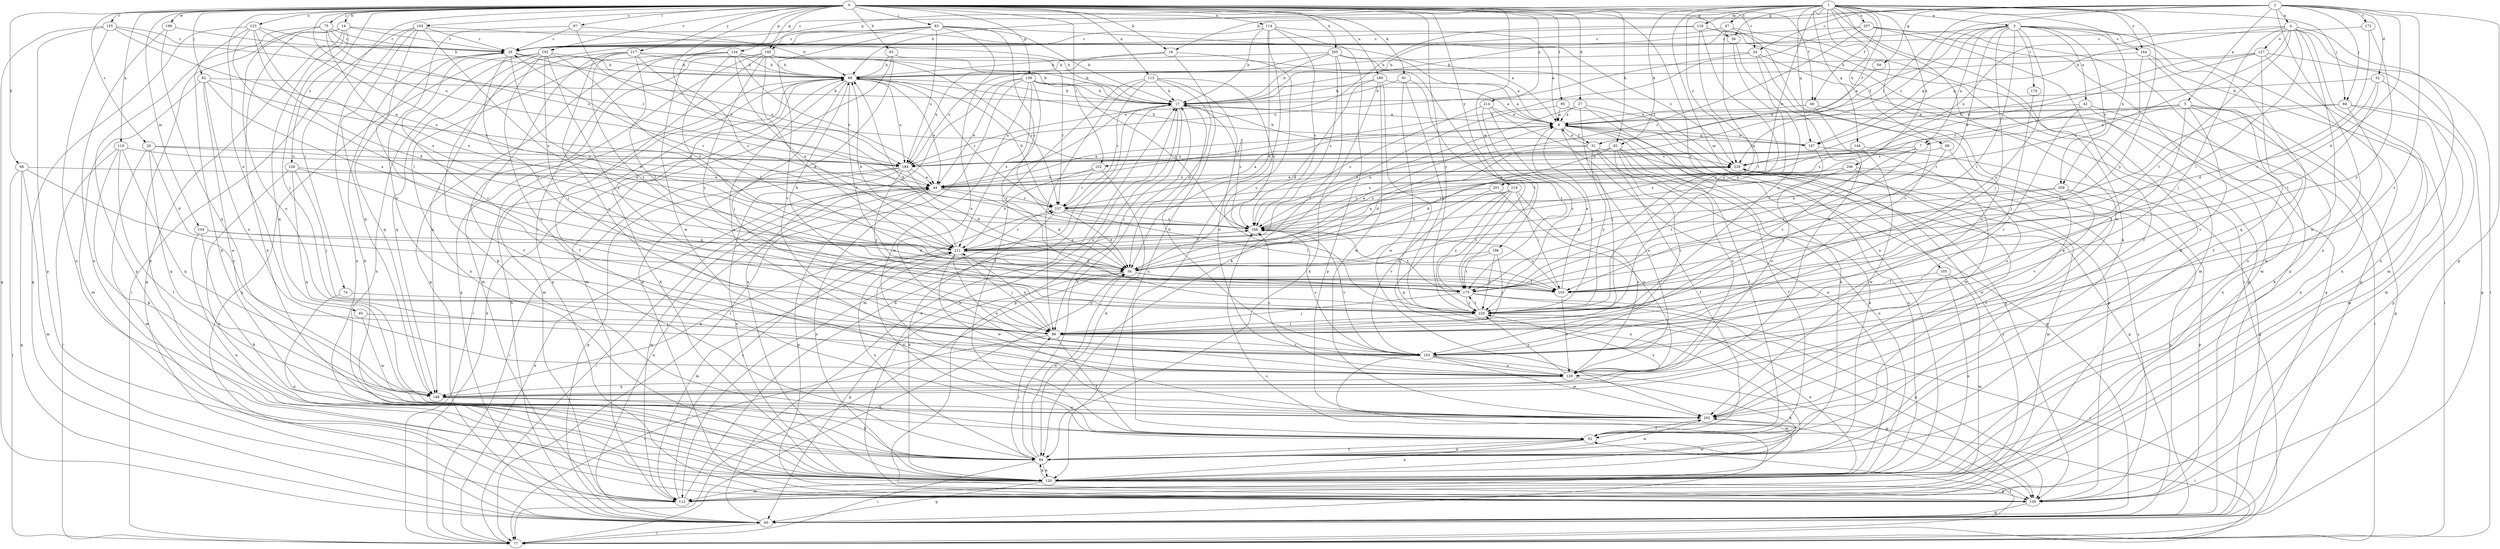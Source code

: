 strict digraph  {
0;
1;
2;
3;
4;
5;
7;
8;
14;
16;
17;
20;
24;
26;
27;
32;
34;
40;
42;
44;
46;
47;
51;
52;
56;
59;
60;
63;
66;
68;
69;
74;
75;
77;
82;
83;
84;
86;
91;
92;
94;
95;
97;
102;
103;
104;
105;
110;
112;
113;
114;
119;
120;
123;
127;
129;
134;
138;
139;
140;
144;
147;
148;
155;
157;
163;
164;
166;
172;
174;
175;
180;
184;
192;
193;
196;
199;
201;
202;
205;
206;
207;
209;
211;
214;
217;
218;
220;
228;
229;
0 -> 14  [label=b];
0 -> 16  [label=b];
0 -> 20  [label=c];
0 -> 24  [label=c];
0 -> 27  [label=d];
0 -> 40  [label=e];
0 -> 46  [label=f];
0 -> 56  [label=g];
0 -> 63  [label=h];
0 -> 66  [label=h];
0 -> 74  [label=i];
0 -> 75  [label=i];
0 -> 82  [label=j];
0 -> 83  [label=j];
0 -> 91  [label=k];
0 -> 92  [label=k];
0 -> 95  [label=l];
0 -> 97  [label=l];
0 -> 102  [label=l];
0 -> 104  [label=m];
0 -> 113  [label=n];
0 -> 114  [label=n];
0 -> 119  [label=n];
0 -> 120  [label=n];
0 -> 123  [label=o];
0 -> 134  [label=p];
0 -> 138  [label=p];
0 -> 140  [label=q];
0 -> 155  [label=r];
0 -> 157  [label=r];
0 -> 163  [label=s];
0 -> 180  [label=u];
0 -> 184  [label=u];
0 -> 192  [label=v];
0 -> 196  [label=w];
0 -> 199  [label=w];
0 -> 205  [label=x];
0 -> 214  [label=y];
0 -> 217  [label=y];
0 -> 218  [label=y];
0 -> 220  [label=y];
0 -> 228  [label=z];
1 -> 3  [label=a];
1 -> 46  [label=f];
1 -> 47  [label=f];
1 -> 51  [label=f];
1 -> 56  [label=g];
1 -> 68  [label=h];
1 -> 69  [label=h];
1 -> 77  [label=i];
1 -> 84  [label=j];
1 -> 92  [label=k];
1 -> 94  [label=k];
1 -> 105  [label=m];
1 -> 110  [label=m];
1 -> 140  [label=q];
1 -> 144  [label=q];
1 -> 147  [label=q];
1 -> 164  [label=s];
1 -> 201  [label=w];
1 -> 202  [label=w];
1 -> 206  [label=x];
1 -> 207  [label=x];
1 -> 209  [label=x];
1 -> 220  [label=y];
1 -> 229  [label=z];
2 -> 4  [label=a];
2 -> 5  [label=a];
2 -> 16  [label=b];
2 -> 24  [label=c];
2 -> 26  [label=c];
2 -> 32  [label=d];
2 -> 34  [label=d];
2 -> 59  [label=g];
2 -> 84  [label=j];
2 -> 102  [label=l];
2 -> 120  [label=n];
2 -> 139  [label=p];
2 -> 172  [label=t];
2 -> 193  [label=v];
2 -> 229  [label=z];
3 -> 7  [label=a];
3 -> 17  [label=b];
3 -> 42  [label=e];
3 -> 51  [label=f];
3 -> 60  [label=g];
3 -> 86  [label=j];
3 -> 103  [label=l];
3 -> 120  [label=n];
3 -> 147  [label=q];
3 -> 164  [label=s];
3 -> 174  [label=t];
3 -> 175  [label=t];
3 -> 209  [label=x];
3 -> 220  [label=y];
4 -> 77  [label=i];
4 -> 86  [label=j];
4 -> 103  [label=l];
4 -> 112  [label=m];
4 -> 120  [label=n];
4 -> 127  [label=o];
4 -> 147  [label=q];
4 -> 166  [label=s];
4 -> 175  [label=t];
4 -> 184  [label=u];
4 -> 202  [label=w];
5 -> 7  [label=a];
5 -> 8  [label=a];
5 -> 60  [label=g];
5 -> 86  [label=j];
5 -> 94  [label=k];
5 -> 120  [label=n];
5 -> 193  [label=v];
5 -> 229  [label=z];
7 -> 166  [label=s];
7 -> 175  [label=t];
7 -> 184  [label=u];
7 -> 211  [label=x];
8 -> 51  [label=f];
8 -> 52  [label=f];
8 -> 60  [label=g];
8 -> 120  [label=n];
8 -> 129  [label=o];
8 -> 147  [label=q];
8 -> 220  [label=y];
14 -> 26  [label=c];
14 -> 60  [label=g];
14 -> 86  [label=j];
14 -> 94  [label=k];
14 -> 120  [label=n];
14 -> 148  [label=q];
14 -> 229  [label=z];
16 -> 69  [label=h];
16 -> 120  [label=n];
16 -> 184  [label=u];
16 -> 220  [label=y];
17 -> 8  [label=a];
17 -> 86  [label=j];
17 -> 112  [label=m];
17 -> 139  [label=p];
17 -> 166  [label=s];
17 -> 184  [label=u];
20 -> 34  [label=d];
20 -> 44  [label=e];
20 -> 112  [label=m];
20 -> 148  [label=q];
20 -> 184  [label=u];
24 -> 60  [label=g];
24 -> 69  [label=h];
24 -> 129  [label=o];
24 -> 184  [label=u];
24 -> 220  [label=y];
26 -> 69  [label=h];
26 -> 94  [label=k];
26 -> 103  [label=l];
26 -> 148  [label=q];
26 -> 184  [label=u];
26 -> 211  [label=x];
27 -> 8  [label=a];
27 -> 86  [label=j];
27 -> 94  [label=k];
27 -> 139  [label=p];
27 -> 211  [label=x];
32 -> 17  [label=b];
32 -> 34  [label=d];
32 -> 103  [label=l];
32 -> 112  [label=m];
34 -> 8  [label=a];
34 -> 60  [label=g];
34 -> 69  [label=h];
34 -> 77  [label=i];
34 -> 103  [label=l];
34 -> 175  [label=t];
40 -> 86  [label=j];
40 -> 202  [label=w];
42 -> 8  [label=a];
42 -> 77  [label=i];
42 -> 120  [label=n];
42 -> 166  [label=s];
42 -> 193  [label=v];
44 -> 8  [label=a];
44 -> 34  [label=d];
44 -> 77  [label=i];
44 -> 112  [label=m];
44 -> 120  [label=n];
44 -> 139  [label=p];
44 -> 157  [label=r];
44 -> 229  [label=z];
46 -> 8  [label=a];
46 -> 148  [label=q];
46 -> 193  [label=v];
47 -> 17  [label=b];
47 -> 26  [label=c];
47 -> 94  [label=k];
47 -> 193  [label=v];
47 -> 211  [label=x];
51 -> 8  [label=a];
51 -> 17  [label=b];
51 -> 34  [label=d];
51 -> 52  [label=f];
51 -> 120  [label=n];
51 -> 220  [label=y];
51 -> 229  [label=z];
52 -> 94  [label=k];
52 -> 120  [label=n];
52 -> 211  [label=x];
56 -> 148  [label=q];
56 -> 220  [label=y];
59 -> 8  [label=a];
60 -> 17  [label=b];
60 -> 44  [label=e];
60 -> 69  [label=h];
60 -> 77  [label=i];
60 -> 166  [label=s];
63 -> 69  [label=h];
63 -> 112  [label=m];
63 -> 139  [label=p];
63 -> 157  [label=r];
66 -> 44  [label=e];
66 -> 60  [label=g];
66 -> 77  [label=i];
66 -> 112  [label=m];
66 -> 193  [label=v];
68 -> 86  [label=j];
68 -> 129  [label=o];
68 -> 229  [label=z];
69 -> 17  [label=b];
69 -> 44  [label=e];
69 -> 77  [label=i];
69 -> 86  [label=j];
69 -> 112  [label=m];
69 -> 129  [label=o];
69 -> 157  [label=r];
69 -> 175  [label=t];
69 -> 184  [label=u];
74 -> 120  [label=n];
74 -> 220  [label=y];
75 -> 26  [label=c];
75 -> 69  [label=h];
75 -> 129  [label=o];
75 -> 139  [label=p];
75 -> 184  [label=u];
75 -> 211  [label=x];
77 -> 34  [label=d];
77 -> 44  [label=e];
77 -> 52  [label=f];
77 -> 69  [label=h];
82 -> 17  [label=b];
82 -> 112  [label=m];
82 -> 129  [label=o];
82 -> 184  [label=u];
82 -> 202  [label=w];
82 -> 211  [label=x];
83 -> 8  [label=a];
83 -> 17  [label=b];
83 -> 26  [label=c];
83 -> 60  [label=g];
83 -> 129  [label=o];
83 -> 166  [label=s];
83 -> 184  [label=u];
83 -> 193  [label=v];
83 -> 202  [label=w];
84 -> 8  [label=a];
84 -> 103  [label=l];
84 -> 112  [label=m];
84 -> 139  [label=p];
84 -> 202  [label=w];
86 -> 26  [label=c];
86 -> 52  [label=f];
86 -> 77  [label=i];
86 -> 193  [label=v];
86 -> 211  [label=x];
91 -> 17  [label=b];
91 -> 175  [label=t];
91 -> 202  [label=w];
91 -> 220  [label=y];
92 -> 34  [label=d];
92 -> 52  [label=f];
92 -> 60  [label=g];
92 -> 94  [label=k];
92 -> 129  [label=o];
92 -> 166  [label=s];
92 -> 184  [label=u];
92 -> 193  [label=v];
94 -> 17  [label=b];
94 -> 34  [label=d];
94 -> 52  [label=f];
94 -> 77  [label=i];
94 -> 86  [label=j];
94 -> 120  [label=n];
94 -> 202  [label=w];
94 -> 211  [label=x];
95 -> 8  [label=a];
95 -> 139  [label=p];
95 -> 211  [label=x];
97 -> 26  [label=c];
97 -> 44  [label=e];
97 -> 69  [label=h];
97 -> 193  [label=v];
102 -> 44  [label=e];
102 -> 94  [label=k];
102 -> 157  [label=r];
102 -> 211  [label=x];
103 -> 8  [label=a];
103 -> 129  [label=o];
103 -> 166  [label=s];
104 -> 34  [label=d];
104 -> 94  [label=k];
104 -> 120  [label=n];
104 -> 211  [label=x];
105 -> 103  [label=l];
105 -> 112  [label=m];
105 -> 120  [label=n];
110 -> 26  [label=c];
110 -> 44  [label=e];
110 -> 60  [label=g];
110 -> 112  [label=m];
110 -> 175  [label=t];
110 -> 220  [label=y];
112 -> 17  [label=b];
112 -> 157  [label=r];
112 -> 229  [label=z];
113 -> 17  [label=b];
113 -> 34  [label=d];
113 -> 52  [label=f];
113 -> 86  [label=j];
113 -> 129  [label=o];
113 -> 157  [label=r];
113 -> 166  [label=s];
114 -> 8  [label=a];
114 -> 17  [label=b];
114 -> 26  [label=c];
114 -> 34  [label=d];
114 -> 52  [label=f];
114 -> 139  [label=p];
114 -> 166  [label=s];
119 -> 52  [label=f];
119 -> 77  [label=i];
119 -> 94  [label=k];
119 -> 148  [label=q];
119 -> 184  [label=u];
120 -> 60  [label=g];
120 -> 69  [label=h];
120 -> 94  [label=k];
120 -> 112  [label=m];
120 -> 139  [label=p];
120 -> 202  [label=w];
123 -> 26  [label=c];
123 -> 34  [label=d];
123 -> 60  [label=g];
123 -> 94  [label=k];
123 -> 103  [label=l];
123 -> 166  [label=s];
123 -> 211  [label=x];
127 -> 44  [label=e];
127 -> 60  [label=g];
127 -> 69  [label=h];
127 -> 120  [label=n];
127 -> 148  [label=q];
127 -> 229  [label=z];
129 -> 94  [label=k];
129 -> 148  [label=q];
129 -> 166  [label=s];
129 -> 220  [label=y];
134 -> 17  [label=b];
134 -> 44  [label=e];
134 -> 69  [label=h];
134 -> 103  [label=l];
134 -> 120  [label=n];
134 -> 139  [label=p];
134 -> 148  [label=q];
134 -> 211  [label=x];
138 -> 8  [label=a];
138 -> 17  [label=b];
138 -> 44  [label=e];
138 -> 77  [label=i];
138 -> 120  [label=n];
138 -> 166  [label=s];
138 -> 202  [label=w];
138 -> 211  [label=x];
138 -> 220  [label=y];
139 -> 17  [label=b];
139 -> 60  [label=g];
139 -> 229  [label=z];
140 -> 34  [label=d];
140 -> 52  [label=f];
140 -> 60  [label=g];
140 -> 69  [label=h];
140 -> 112  [label=m];
140 -> 157  [label=r];
140 -> 220  [label=y];
140 -> 229  [label=z];
144 -> 60  [label=g];
144 -> 184  [label=u];
144 -> 202  [label=w];
147 -> 8  [label=a];
147 -> 69  [label=h];
147 -> 129  [label=o];
147 -> 202  [label=w];
148 -> 94  [label=k];
148 -> 202  [label=w];
148 -> 220  [label=y];
155 -> 26  [label=c];
155 -> 44  [label=e];
155 -> 60  [label=g];
155 -> 120  [label=n];
155 -> 139  [label=p];
155 -> 229  [label=z];
157 -> 8  [label=a];
157 -> 34  [label=d];
157 -> 69  [label=h];
157 -> 103  [label=l];
157 -> 120  [label=n];
157 -> 166  [label=s];
163 -> 17  [label=b];
163 -> 26  [label=c];
163 -> 77  [label=i];
163 -> 86  [label=j];
163 -> 120  [label=n];
163 -> 148  [label=q];
163 -> 211  [label=x];
164 -> 52  [label=f];
164 -> 69  [label=h];
164 -> 77  [label=i];
164 -> 103  [label=l];
166 -> 26  [label=c];
166 -> 175  [label=t];
166 -> 193  [label=v];
166 -> 211  [label=x];
166 -> 229  [label=z];
172 -> 26  [label=c];
172 -> 103  [label=l];
172 -> 220  [label=y];
174 -> 86  [label=j];
175 -> 69  [label=h];
175 -> 77  [label=i];
175 -> 86  [label=j];
175 -> 139  [label=p];
175 -> 220  [label=y];
180 -> 8  [label=a];
180 -> 17  [label=b];
180 -> 34  [label=d];
180 -> 94  [label=k];
180 -> 139  [label=p];
180 -> 202  [label=w];
184 -> 34  [label=d];
184 -> 44  [label=e];
184 -> 60  [label=g];
184 -> 77  [label=i];
184 -> 120  [label=n];
184 -> 220  [label=y];
192 -> 60  [label=g];
192 -> 69  [label=h];
192 -> 86  [label=j];
192 -> 120  [label=n];
192 -> 129  [label=o];
192 -> 148  [label=q];
192 -> 211  [label=x];
192 -> 220  [label=y];
193 -> 17  [label=b];
193 -> 112  [label=m];
193 -> 129  [label=o];
193 -> 139  [label=p];
193 -> 166  [label=s];
193 -> 202  [label=w];
196 -> 34  [label=d];
196 -> 86  [label=j];
196 -> 175  [label=t];
196 -> 220  [label=y];
199 -> 26  [label=c];
199 -> 120  [label=n];
199 -> 148  [label=q];
201 -> 129  [label=o];
201 -> 157  [label=r];
201 -> 211  [label=x];
202 -> 52  [label=f];
202 -> 77  [label=i];
205 -> 8  [label=a];
205 -> 17  [label=b];
205 -> 69  [label=h];
205 -> 94  [label=k];
205 -> 166  [label=s];
205 -> 175  [label=t];
205 -> 184  [label=u];
206 -> 44  [label=e];
206 -> 52  [label=f];
206 -> 166  [label=s];
206 -> 175  [label=t];
206 -> 202  [label=w];
207 -> 26  [label=c];
207 -> 44  [label=e];
207 -> 52  [label=f];
207 -> 112  [label=m];
207 -> 139  [label=p];
207 -> 157  [label=r];
209 -> 34  [label=d];
209 -> 139  [label=p];
209 -> 157  [label=r];
209 -> 193  [label=v];
211 -> 34  [label=d];
211 -> 69  [label=h];
211 -> 86  [label=j];
211 -> 112  [label=m];
211 -> 129  [label=o];
211 -> 148  [label=q];
211 -> 157  [label=r];
211 -> 166  [label=s];
211 -> 202  [label=w];
214 -> 8  [label=a];
214 -> 120  [label=n];
214 -> 166  [label=s];
214 -> 175  [label=t];
214 -> 220  [label=y];
217 -> 17  [label=b];
217 -> 52  [label=f];
217 -> 69  [label=h];
217 -> 94  [label=k];
217 -> 103  [label=l];
217 -> 166  [label=s];
217 -> 175  [label=t];
217 -> 193  [label=v];
218 -> 103  [label=l];
218 -> 120  [label=n];
218 -> 129  [label=o];
218 -> 157  [label=r];
218 -> 175  [label=t];
218 -> 193  [label=v];
218 -> 220  [label=y];
220 -> 86  [label=j];
220 -> 120  [label=n];
220 -> 175  [label=t];
228 -> 44  [label=e];
228 -> 86  [label=j];
228 -> 103  [label=l];
228 -> 120  [label=n];
228 -> 148  [label=q];
229 -> 44  [label=e];
229 -> 60  [label=g];
229 -> 112  [label=m];
229 -> 211  [label=x];
}
